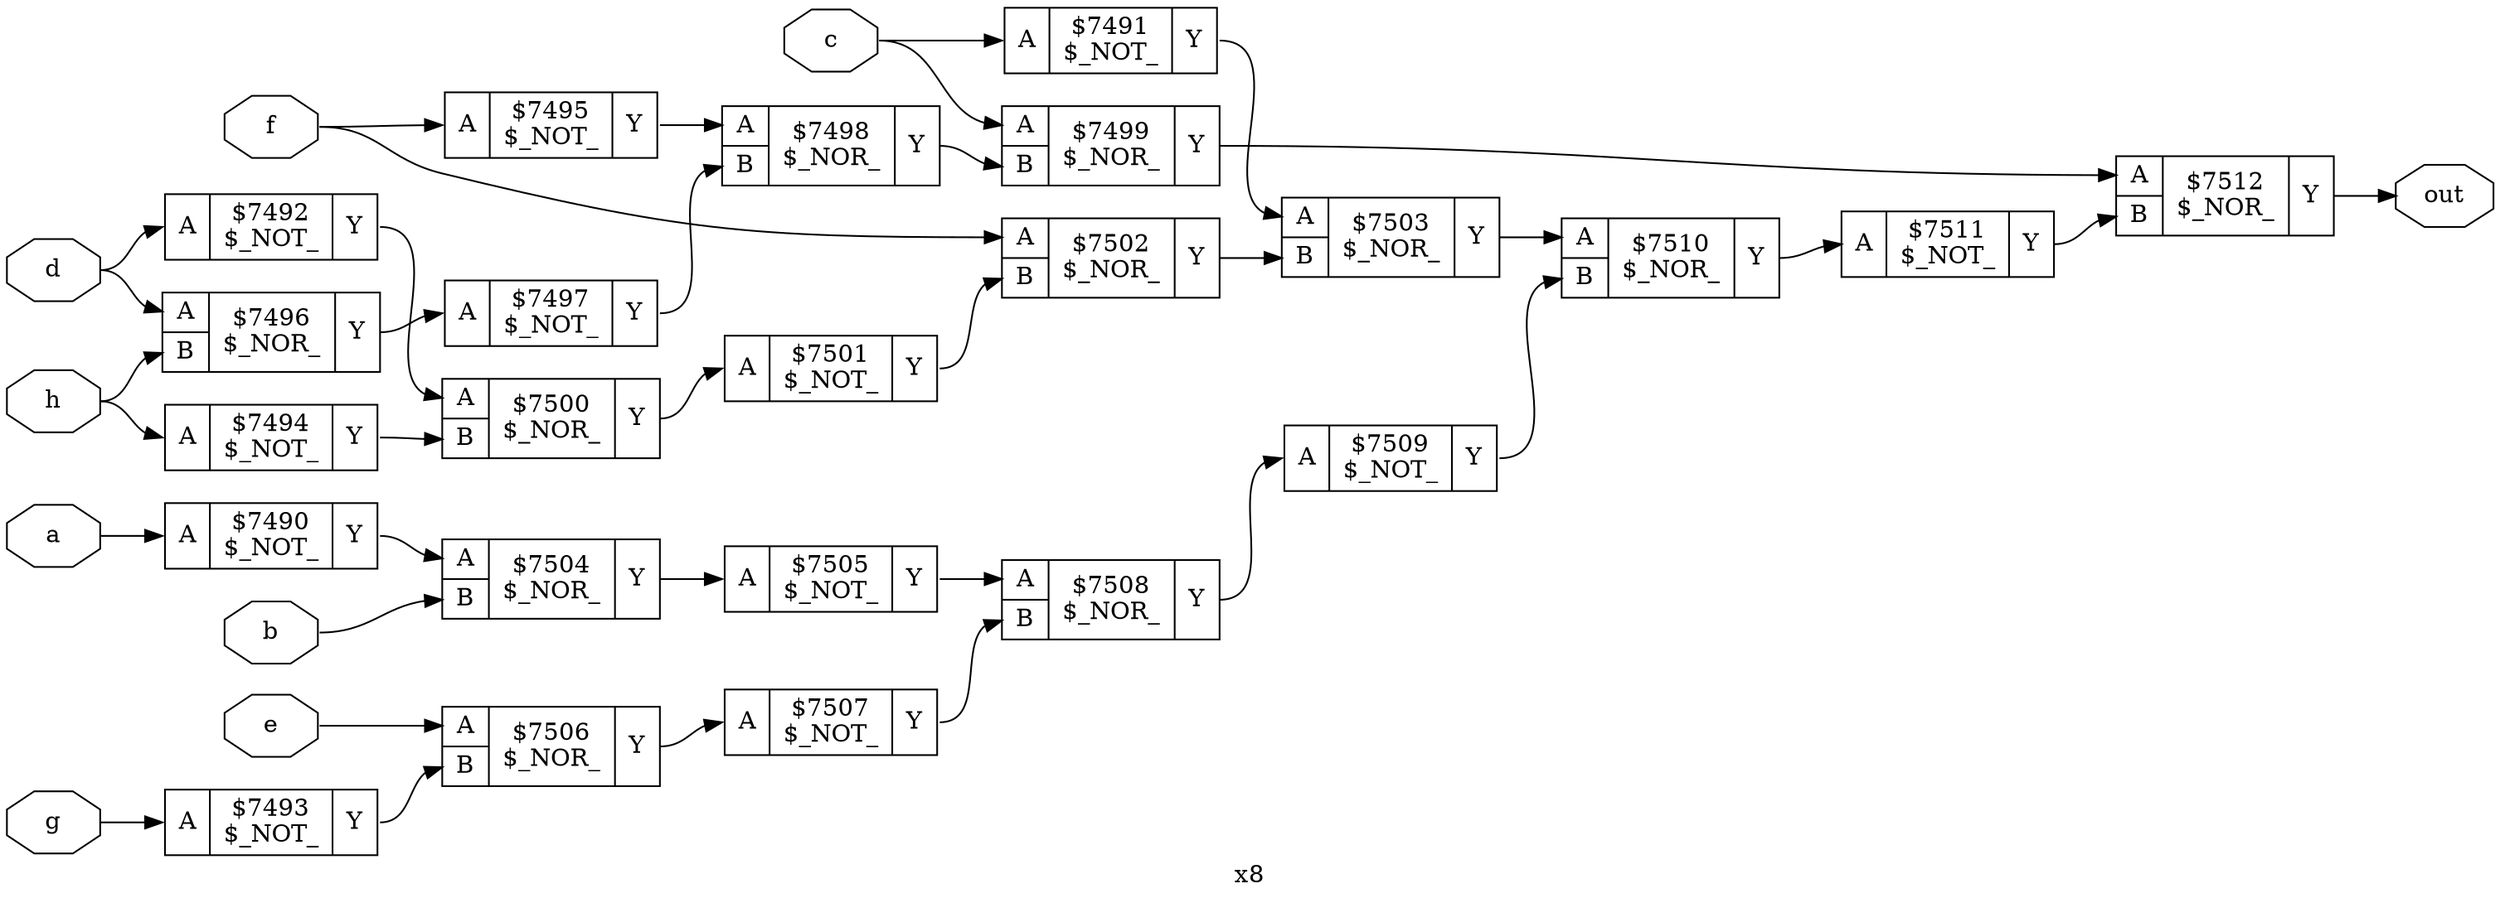digraph "x8" {
label="x8";
rankdir="LR";
remincross=true;
n23 [ shape=octagon, label="a", color="black", fontcolor="black" ];
n24 [ shape=octagon, label="b", color="black", fontcolor="black" ];
n25 [ shape=octagon, label="c", color="black", fontcolor="black" ];
n26 [ shape=octagon, label="d", color="black", fontcolor="black" ];
n27 [ shape=octagon, label="e", color="black", fontcolor="black" ];
n28 [ shape=octagon, label="f", color="black", fontcolor="black" ];
n29 [ shape=octagon, label="g", color="black", fontcolor="black" ];
n30 [ shape=octagon, label="h", color="black", fontcolor="black" ];
n31 [ shape=octagon, label="out", color="black", fontcolor="black" ];
c34 [ shape=record, label="{{<p32> A}|$7490\n$_NOT_|{<p33> Y}}" ];
c35 [ shape=record, label="{{<p32> A}|$7491\n$_NOT_|{<p33> Y}}" ];
c36 [ shape=record, label="{{<p32> A}|$7492\n$_NOT_|{<p33> Y}}" ];
c37 [ shape=record, label="{{<p32> A}|$7493\n$_NOT_|{<p33> Y}}" ];
c38 [ shape=record, label="{{<p32> A}|$7494\n$_NOT_|{<p33> Y}}" ];
c39 [ shape=record, label="{{<p32> A}|$7495\n$_NOT_|{<p33> Y}}" ];
c41 [ shape=record, label="{{<p32> A|<p40> B}|$7496\n$_NOR_|{<p33> Y}}" ];
c42 [ shape=record, label="{{<p32> A}|$7497\n$_NOT_|{<p33> Y}}" ];
c43 [ shape=record, label="{{<p32> A|<p40> B}|$7498\n$_NOR_|{<p33> Y}}" ];
c44 [ shape=record, label="{{<p32> A|<p40> B}|$7499\n$_NOR_|{<p33> Y}}" ];
c45 [ shape=record, label="{{<p32> A|<p40> B}|$7500\n$_NOR_|{<p33> Y}}" ];
c46 [ shape=record, label="{{<p32> A}|$7501\n$_NOT_|{<p33> Y}}" ];
c47 [ shape=record, label="{{<p32> A|<p40> B}|$7502\n$_NOR_|{<p33> Y}}" ];
c48 [ shape=record, label="{{<p32> A|<p40> B}|$7503\n$_NOR_|{<p33> Y}}" ];
c49 [ shape=record, label="{{<p32> A|<p40> B}|$7504\n$_NOR_|{<p33> Y}}" ];
c50 [ shape=record, label="{{<p32> A}|$7505\n$_NOT_|{<p33> Y}}" ];
c51 [ shape=record, label="{{<p32> A|<p40> B}|$7506\n$_NOR_|{<p33> Y}}" ];
c52 [ shape=record, label="{{<p32> A}|$7507\n$_NOT_|{<p33> Y}}" ];
c53 [ shape=record, label="{{<p32> A|<p40> B}|$7508\n$_NOR_|{<p33> Y}}" ];
c54 [ shape=record, label="{{<p32> A}|$7509\n$_NOT_|{<p33> Y}}" ];
c55 [ shape=record, label="{{<p32> A|<p40> B}|$7510\n$_NOR_|{<p33> Y}}" ];
c56 [ shape=record, label="{{<p32> A}|$7511\n$_NOT_|{<p33> Y}}" ];
c57 [ shape=record, label="{{<p32> A|<p40> B}|$7512\n$_NOR_|{<p33> Y}}" ];
c34:p33:e -> c49:p32:w [color="black", label=""];
c44:p33:e -> c57:p32:w [color="black", label=""];
c45:p33:e -> c46:p32:w [color="black", label=""];
c46:p33:e -> c47:p40:w [color="black", label=""];
c47:p33:e -> c48:p40:w [color="black", label=""];
c48:p33:e -> c55:p32:w [color="black", label=""];
c49:p33:e -> c50:p32:w [color="black", label=""];
c50:p33:e -> c53:p32:w [color="black", label=""];
c51:p33:e -> c52:p32:w [color="black", label=""];
c52:p33:e -> c53:p40:w [color="black", label=""];
c53:p33:e -> c54:p32:w [color="black", label=""];
c35:p33:e -> c48:p32:w [color="black", label=""];
c54:p33:e -> c55:p40:w [color="black", label=""];
c55:p33:e -> c56:p32:w [color="black", label=""];
c56:p33:e -> c57:p40:w [color="black", label=""];
n23:e -> c34:p32:w [color="black", label=""];
n24:e -> c49:p40:w [color="black", label=""];
n25:e -> c35:p32:w [color="black", label=""];
n25:e -> c44:p32:w [color="black", label=""];
n26:e -> c36:p32:w [color="black", label=""];
n26:e -> c41:p32:w [color="black", label=""];
n27:e -> c51:p32:w [color="black", label=""];
n28:e -> c39:p32:w [color="black", label=""];
n28:e -> c47:p32:w [color="black", label=""];
n29:e -> c37:p32:w [color="black", label=""];
c36:p33:e -> c45:p32:w [color="black", label=""];
n30:e -> c38:p32:w [color="black", label=""];
n30:e -> c41:p40:w [color="black", label=""];
c57:p33:e -> n31:w [color="black", label=""];
c37:p33:e -> c51:p40:w [color="black", label=""];
c38:p33:e -> c45:p40:w [color="black", label=""];
c39:p33:e -> c43:p32:w [color="black", label=""];
c41:p33:e -> c42:p32:w [color="black", label=""];
c42:p33:e -> c43:p40:w [color="black", label=""];
c43:p33:e -> c44:p40:w [color="black", label=""];
}
